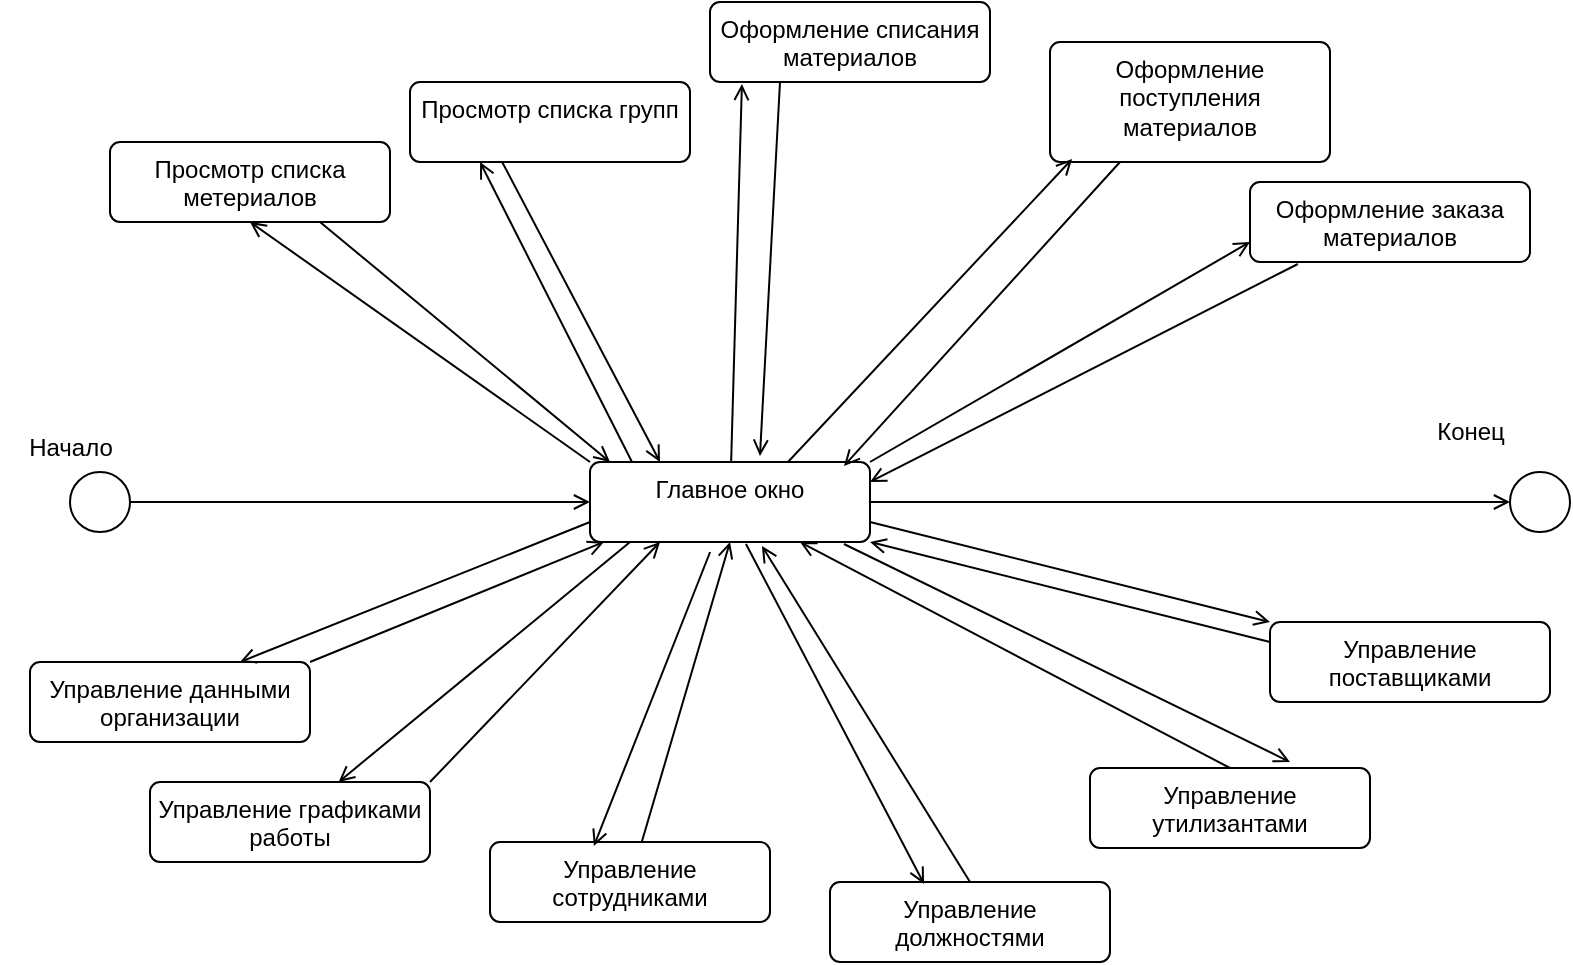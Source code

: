 <mxfile version="22.1.7" type="google">
  <diagram name="Страница — 1" id="HsLq53zubuRbjot5mAAJ">
    <mxGraphModel grid="1" page="1" gridSize="10" guides="1" tooltips="1" connect="1" arrows="1" fold="1" pageScale="1" pageWidth="1169" pageHeight="826" math="0" shadow="0">
      <root>
        <mxCell id="0" />
        <mxCell id="1" parent="0" />
        <mxCell id="5y0a2fpjLMVxcu59K-3s-2" value="" style="ellipse;html=1;" vertex="1" parent="1">
          <mxGeometry x="40" y="265" width="30" height="30" as="geometry" />
        </mxCell>
        <mxCell id="5y0a2fpjLMVxcu59K-3s-3" value="" style="endArrow=open;html=1;rounded=0;align=center;verticalAlign=top;endFill=0;labelBackgroundColor=none;endSize=6;entryX=0;entryY=0.5;entryDx=0;entryDy=0;" edge="1" parent="1" source="5y0a2fpjLMVxcu59K-3s-2" target="5y0a2fpjLMVxcu59K-3s-7">
          <mxGeometry relative="1" as="geometry">
            <mxPoint x="135" y="255" as="targetPoint" />
          </mxGeometry>
        </mxCell>
        <mxCell id="5y0a2fpjLMVxcu59K-3s-5" value="" style="ellipse;html=1;" vertex="1" parent="1">
          <mxGeometry x="760" y="265" width="30" height="30" as="geometry" />
        </mxCell>
        <mxCell id="5y0a2fpjLMVxcu59K-3s-6" value="" style="endArrow=open;html=1;rounded=0;align=center;verticalAlign=top;endFill=0;labelBackgroundColor=none;endSize=6;exitX=1;exitY=0.5;exitDx=0;exitDy=0;" edge="1" parent="1" source="5y0a2fpjLMVxcu59K-3s-7" target="5y0a2fpjLMVxcu59K-3s-5">
          <mxGeometry relative="1" as="geometry">
            <mxPoint x="720" y="235" as="sourcePoint" />
          </mxGeometry>
        </mxCell>
        <mxCell id="5y0a2fpjLMVxcu59K-3s-7" value="Главное окно" style="html=1;align=center;verticalAlign=top;rounded=1;absoluteArcSize=1;arcSize=10;dashed=0;whiteSpace=wrap;" vertex="1" parent="1">
          <mxGeometry x="300" y="260" width="140" height="40" as="geometry" />
        </mxCell>
        <mxCell id="5y0a2fpjLMVxcu59K-3s-9" value="Управление утилизантами" style="html=1;align=center;verticalAlign=top;rounded=1;absoluteArcSize=1;arcSize=10;dashed=0;whiteSpace=wrap;" vertex="1" parent="1">
          <mxGeometry x="550" y="413" width="140" height="40" as="geometry" />
        </mxCell>
        <mxCell id="5y0a2fpjLMVxcu59K-3s-15" value="Оформление заказа материалов" style="html=1;align=center;verticalAlign=top;rounded=1;absoluteArcSize=1;arcSize=10;dashed=0;whiteSpace=wrap;" vertex="1" parent="1">
          <mxGeometry x="630" y="120" width="140" height="40" as="geometry" />
        </mxCell>
        <mxCell id="5y0a2fpjLMVxcu59K-3s-16" value="Оформление поступления материалов" style="html=1;align=center;verticalAlign=top;rounded=1;absoluteArcSize=1;arcSize=10;dashed=0;whiteSpace=wrap;" vertex="1" parent="1">
          <mxGeometry x="530" y="50" width="140" height="60" as="geometry" />
        </mxCell>
        <mxCell id="5y0a2fpjLMVxcu59K-3s-17" value="Оформление списания материалов" style="html=1;align=center;verticalAlign=top;rounded=1;absoluteArcSize=1;arcSize=10;dashed=0;whiteSpace=wrap;" vertex="1" parent="1">
          <mxGeometry x="360" y="30" width="140" height="40" as="geometry" />
        </mxCell>
        <mxCell id="5y0a2fpjLMVxcu59K-3s-18" value="Просмотр списка групп" style="html=1;align=center;verticalAlign=top;rounded=1;absoluteArcSize=1;arcSize=10;dashed=0;whiteSpace=wrap;" vertex="1" parent="1">
          <mxGeometry x="210" y="70" width="140" height="40" as="geometry" />
        </mxCell>
        <mxCell id="5y0a2fpjLMVxcu59K-3s-19" value="Просмотр списка метериалов" style="html=1;align=center;verticalAlign=top;rounded=1;absoluteArcSize=1;arcSize=10;dashed=0;whiteSpace=wrap;" vertex="1" parent="1">
          <mxGeometry x="60" y="100" width="140" height="40" as="geometry" />
        </mxCell>
        <mxCell id="5y0a2fpjLMVxcu59K-3s-20" value="Управление поставщиками" style="html=1;align=center;verticalAlign=top;rounded=1;absoluteArcSize=1;arcSize=10;dashed=0;whiteSpace=wrap;" vertex="1" parent="1">
          <mxGeometry x="640" y="340" width="140" height="40" as="geometry" />
        </mxCell>
        <mxCell id="5y0a2fpjLMVxcu59K-3s-21" value="Управление должностями" style="html=1;align=center;verticalAlign=top;rounded=1;absoluteArcSize=1;arcSize=10;dashed=0;whiteSpace=wrap;" vertex="1" parent="1">
          <mxGeometry x="420" y="470" width="140" height="40" as="geometry" />
        </mxCell>
        <mxCell id="5y0a2fpjLMVxcu59K-3s-22" value="Управление сотрудниками" style="html=1;align=center;verticalAlign=top;rounded=1;absoluteArcSize=1;arcSize=10;dashed=0;whiteSpace=wrap;" vertex="1" parent="1">
          <mxGeometry x="250" y="450" width="140" height="40" as="geometry" />
        </mxCell>
        <mxCell id="5y0a2fpjLMVxcu59K-3s-23" value="Управление графиками работы" style="html=1;align=center;verticalAlign=top;rounded=1;absoluteArcSize=1;arcSize=10;dashed=0;whiteSpace=wrap;" vertex="1" parent="1">
          <mxGeometry x="80" y="420" width="140" height="40" as="geometry" />
        </mxCell>
        <mxCell id="5y0a2fpjLMVxcu59K-3s-24" value="Управление данными организации" style="html=1;align=center;verticalAlign=top;rounded=1;absoluteArcSize=1;arcSize=10;dashed=0;whiteSpace=wrap;" vertex="1" parent="1">
          <mxGeometry x="20" y="360" width="140" height="40" as="geometry" />
        </mxCell>
        <mxCell id="5y0a2fpjLMVxcu59K-3s-25" value="" style="endArrow=open;html=1;rounded=0;align=center;verticalAlign=top;endFill=0;labelBackgroundColor=none;endSize=6;entryX=0.25;entryY=1;entryDx=0;entryDy=0;exitX=0.15;exitY=0;exitDx=0;exitDy=0;exitPerimeter=0;" edge="1" parent="1" source="5y0a2fpjLMVxcu59K-3s-7" target="5y0a2fpjLMVxcu59K-3s-18">
          <mxGeometry relative="1" as="geometry">
            <mxPoint x="212.5" y="120" as="targetPoint" />
            <mxPoint x="417.5" y="240" as="sourcePoint" />
          </mxGeometry>
        </mxCell>
        <mxCell id="5y0a2fpjLMVxcu59K-3s-27" value="" style="endArrow=open;html=1;rounded=0;align=center;verticalAlign=top;endFill=0;labelBackgroundColor=none;endSize=6;entryX=0.5;entryY=1;entryDx=0;entryDy=0;exitX=0;exitY=0;exitDx=0;exitDy=0;" edge="1" parent="1" source="5y0a2fpjLMVxcu59K-3s-7" target="5y0a2fpjLMVxcu59K-3s-19">
          <mxGeometry relative="1" as="geometry">
            <mxPoint x="100" y="160" as="targetPoint" />
            <mxPoint x="305" y="280" as="sourcePoint" />
            <Array as="points" />
          </mxGeometry>
        </mxCell>
        <mxCell id="5y0a2fpjLMVxcu59K-3s-28" value="" style="endArrow=open;html=1;rounded=0;align=center;verticalAlign=top;endFill=0;labelBackgroundColor=none;endSize=6;entryX=0.114;entryY=1.025;entryDx=0;entryDy=0;entryPerimeter=0;" edge="1" parent="1" source="5y0a2fpjLMVxcu59K-3s-7" target="5y0a2fpjLMVxcu59K-3s-17">
          <mxGeometry relative="1" as="geometry">
            <mxPoint x="241" y="124" as="targetPoint" />
            <mxPoint x="331" y="270" as="sourcePoint" />
          </mxGeometry>
        </mxCell>
        <mxCell id="5y0a2fpjLMVxcu59K-3s-29" value="" style="endArrow=open;html=1;rounded=0;align=center;verticalAlign=top;endFill=0;labelBackgroundColor=none;endSize=6;entryX=0.079;entryY=0.975;entryDx=0;entryDy=0;entryPerimeter=0;exitX=0.707;exitY=0;exitDx=0;exitDy=0;exitPerimeter=0;" edge="1" parent="1" source="5y0a2fpjLMVxcu59K-3s-7" target="5y0a2fpjLMVxcu59K-3s-16">
          <mxGeometry relative="1" as="geometry">
            <mxPoint x="386" y="81" as="targetPoint" />
            <mxPoint x="381" y="270" as="sourcePoint" />
          </mxGeometry>
        </mxCell>
        <mxCell id="5y0a2fpjLMVxcu59K-3s-30" value="" style="endArrow=open;html=1;rounded=0;align=center;verticalAlign=top;endFill=0;labelBackgroundColor=none;endSize=6;entryX=0;entryY=0.75;entryDx=0;entryDy=0;exitX=1;exitY=0;exitDx=0;exitDy=0;" edge="1" parent="1" source="5y0a2fpjLMVxcu59K-3s-7" target="5y0a2fpjLMVxcu59K-3s-15">
          <mxGeometry relative="1" as="geometry">
            <mxPoint x="551" y="119" as="targetPoint" />
            <mxPoint x="406" y="265" as="sourcePoint" />
          </mxGeometry>
        </mxCell>
        <mxCell id="5y0a2fpjLMVxcu59K-3s-31" value="" style="endArrow=open;html=1;rounded=0;align=center;verticalAlign=top;endFill=0;labelBackgroundColor=none;endSize=6;entryX=1;entryY=1;entryDx=0;entryDy=0;exitX=0;exitY=0.25;exitDx=0;exitDy=0;" edge="1" parent="1" source="5y0a2fpjLMVxcu59K-3s-20" target="5y0a2fpjLMVxcu59K-3s-7">
          <mxGeometry relative="1" as="geometry">
            <mxPoint x="420" y="280" as="targetPoint" />
            <mxPoint x="631" y="397" as="sourcePoint" />
            <Array as="points" />
          </mxGeometry>
        </mxCell>
        <mxCell id="5y0a2fpjLMVxcu59K-3s-32" value="" style="endArrow=open;html=1;rounded=0;align=center;verticalAlign=top;endFill=0;labelBackgroundColor=none;endSize=6;entryX=0.75;entryY=1;entryDx=0;entryDy=0;exitX=0.5;exitY=0;exitDx=0;exitDy=0;" edge="1" parent="1" source="5y0a2fpjLMVxcu59K-3s-9" target="5y0a2fpjLMVxcu59K-3s-7">
          <mxGeometry relative="1" as="geometry">
            <mxPoint x="450" y="310" as="targetPoint" />
            <mxPoint x="650" y="360" as="sourcePoint" />
            <Array as="points" />
          </mxGeometry>
        </mxCell>
        <mxCell id="5y0a2fpjLMVxcu59K-3s-33" value="" style="endArrow=open;html=1;rounded=0;align=center;verticalAlign=top;endFill=0;labelBackgroundColor=none;endSize=6;entryX=0.614;entryY=1.05;entryDx=0;entryDy=0;exitX=0.5;exitY=0;exitDx=0;exitDy=0;entryPerimeter=0;" edge="1" parent="1" source="5y0a2fpjLMVxcu59K-3s-21" target="5y0a2fpjLMVxcu59K-3s-7">
          <mxGeometry relative="1" as="geometry">
            <mxPoint x="415" y="310" as="targetPoint" />
            <mxPoint x="630" y="423" as="sourcePoint" />
            <Array as="points" />
          </mxGeometry>
        </mxCell>
        <mxCell id="5y0a2fpjLMVxcu59K-3s-34" value="" style="endArrow=open;html=1;rounded=0;align=center;verticalAlign=top;endFill=0;labelBackgroundColor=none;endSize=6;entryX=0.5;entryY=1;entryDx=0;entryDy=0;" edge="1" parent="1" source="5y0a2fpjLMVxcu59K-3s-22" target="5y0a2fpjLMVxcu59K-3s-7">
          <mxGeometry relative="1" as="geometry">
            <mxPoint x="396" y="312" as="targetPoint" />
            <mxPoint x="500" y="480" as="sourcePoint" />
            <Array as="points" />
          </mxGeometry>
        </mxCell>
        <mxCell id="5y0a2fpjLMVxcu59K-3s-35" value="" style="endArrow=open;html=1;rounded=0;align=center;verticalAlign=top;endFill=0;labelBackgroundColor=none;endSize=6;entryX=0.25;entryY=1;entryDx=0;entryDy=0;exitX=1;exitY=0;exitDx=0;exitDy=0;" edge="1" parent="1" source="5y0a2fpjLMVxcu59K-3s-23" target="5y0a2fpjLMVxcu59K-3s-7">
          <mxGeometry relative="1" as="geometry">
            <mxPoint x="380" y="310" as="targetPoint" />
            <mxPoint x="336" y="460" as="sourcePoint" />
            <Array as="points" />
          </mxGeometry>
        </mxCell>
        <mxCell id="5y0a2fpjLMVxcu59K-3s-36" value="" style="endArrow=open;html=1;rounded=0;align=center;verticalAlign=top;endFill=0;labelBackgroundColor=none;endSize=6;entryX=0.05;entryY=1;entryDx=0;entryDy=0;exitX=1;exitY=0;exitDx=0;exitDy=0;entryPerimeter=0;" edge="1" parent="1" source="5y0a2fpjLMVxcu59K-3s-24" target="5y0a2fpjLMVxcu59K-3s-7">
          <mxGeometry relative="1" as="geometry">
            <mxPoint x="345" y="310" as="targetPoint" />
            <mxPoint x="230" y="430" as="sourcePoint" />
            <Array as="points" />
          </mxGeometry>
        </mxCell>
        <mxCell id="5y0a2fpjLMVxcu59K-3s-37" value="" style="endArrow=open;html=1;rounded=0;align=center;verticalAlign=top;endFill=0;labelBackgroundColor=none;endSize=6;exitX=0.75;exitY=1;exitDx=0;exitDy=0;" edge="1" parent="1" source="5y0a2fpjLMVxcu59K-3s-19">
          <mxGeometry relative="1" as="geometry">
            <mxPoint x="310" y="260" as="targetPoint" />
            <mxPoint x="360" y="165" as="sourcePoint" />
            <Array as="points" />
          </mxGeometry>
        </mxCell>
        <mxCell id="5y0a2fpjLMVxcu59K-3s-38" value="" style="endArrow=open;html=1;rounded=0;align=center;verticalAlign=top;endFill=0;labelBackgroundColor=none;endSize=6;exitX=0.329;exitY=1;exitDx=0;exitDy=0;entryX=0.25;entryY=0;entryDx=0;entryDy=0;exitPerimeter=0;" edge="1" parent="1" source="5y0a2fpjLMVxcu59K-3s-18" target="5y0a2fpjLMVxcu59K-3s-7">
          <mxGeometry relative="1" as="geometry">
            <mxPoint x="325" y="273" as="targetPoint" />
            <mxPoint x="175" y="150" as="sourcePoint" />
            <Array as="points" />
          </mxGeometry>
        </mxCell>
        <mxCell id="5y0a2fpjLMVxcu59K-3s-39" value="" style="endArrow=open;html=1;rounded=0;align=center;verticalAlign=top;endFill=0;labelBackgroundColor=none;endSize=6;exitX=0.25;exitY=1;exitDx=0;exitDy=0;entryX=0.607;entryY=-0.075;entryDx=0;entryDy=0;entryPerimeter=0;" edge="1" parent="1" source="5y0a2fpjLMVxcu59K-3s-17" target="5y0a2fpjLMVxcu59K-3s-7">
          <mxGeometry relative="1" as="geometry">
            <mxPoint x="345" y="270" as="targetPoint" />
            <mxPoint x="266" y="120" as="sourcePoint" />
            <Array as="points" />
          </mxGeometry>
        </mxCell>
        <mxCell id="5y0a2fpjLMVxcu59K-3s-40" value="" style="endArrow=open;html=1;rounded=0;align=center;verticalAlign=top;endFill=0;labelBackgroundColor=none;endSize=6;exitX=0.25;exitY=1;exitDx=0;exitDy=0;entryX=0.907;entryY=0.05;entryDx=0;entryDy=0;entryPerimeter=0;" edge="1" parent="1" source="5y0a2fpjLMVxcu59K-3s-16" target="5y0a2fpjLMVxcu59K-3s-7">
          <mxGeometry relative="1" as="geometry">
            <mxPoint x="395" y="267" as="targetPoint" />
            <mxPoint x="405" y="80" as="sourcePoint" />
            <Array as="points" />
          </mxGeometry>
        </mxCell>
        <mxCell id="5y0a2fpjLMVxcu59K-3s-41" value="" style="endArrow=open;html=1;rounded=0;align=center;verticalAlign=top;endFill=0;labelBackgroundColor=none;endSize=6;exitX=0.171;exitY=1.025;exitDx=0;exitDy=0;exitPerimeter=0;" edge="1" parent="1" source="5y0a2fpjLMVxcu59K-3s-15">
          <mxGeometry relative="1" as="geometry">
            <mxPoint x="440" y="270" as="targetPoint" />
            <mxPoint x="575" y="120" as="sourcePoint" />
            <Array as="points" />
          </mxGeometry>
        </mxCell>
        <mxCell id="5y0a2fpjLMVxcu59K-3s-42" value="" style="endArrow=open;html=1;rounded=0;align=center;verticalAlign=top;endFill=0;labelBackgroundColor=none;endSize=6;exitX=0.557;exitY=1.025;exitDx=0;exitDy=0;entryX=0.336;entryY=0.025;entryDx=0;entryDy=0;exitPerimeter=0;entryPerimeter=0;" edge="1" parent="1" source="5y0a2fpjLMVxcu59K-3s-7" target="5y0a2fpjLMVxcu59K-3s-21">
          <mxGeometry relative="1" as="geometry">
            <mxPoint x="459" y="460" as="targetPoint" />
            <mxPoint x="380" y="310" as="sourcePoint" />
            <Array as="points" />
          </mxGeometry>
        </mxCell>
        <mxCell id="5y0a2fpjLMVxcu59K-3s-43" value="" style="endArrow=open;html=1;rounded=0;align=center;verticalAlign=top;endFill=0;labelBackgroundColor=none;endSize=6;exitX=0.429;exitY=1.125;exitDx=0;exitDy=0;exitPerimeter=0;entryX=0.371;entryY=0.05;entryDx=0;entryDy=0;entryPerimeter=0;" edge="1" parent="1" source="5y0a2fpjLMVxcu59K-3s-7" target="5y0a2fpjLMVxcu59K-3s-22">
          <mxGeometry relative="1" as="geometry">
            <mxPoint x="477" y="481" as="targetPoint" />
            <mxPoint x="388" y="311" as="sourcePoint" />
            <Array as="points" />
          </mxGeometry>
        </mxCell>
        <mxCell id="5y0a2fpjLMVxcu59K-3s-44" value="" style="endArrow=open;html=1;rounded=0;align=center;verticalAlign=top;endFill=0;labelBackgroundColor=none;endSize=6;exitX=0.143;exitY=1;exitDx=0;exitDy=0;exitPerimeter=0;" edge="1" parent="1" source="5y0a2fpjLMVxcu59K-3s-7" target="5y0a2fpjLMVxcu59K-3s-23">
          <mxGeometry relative="1" as="geometry">
            <mxPoint x="312" y="462" as="targetPoint" />
            <mxPoint x="370" y="315" as="sourcePoint" />
            <Array as="points" />
          </mxGeometry>
        </mxCell>
        <mxCell id="5y0a2fpjLMVxcu59K-3s-45" value="" style="endArrow=open;html=1;rounded=0;align=center;verticalAlign=top;endFill=0;labelBackgroundColor=none;endSize=6;exitX=0;exitY=0.75;exitDx=0;exitDy=0;entryX=0.75;entryY=0;entryDx=0;entryDy=0;" edge="1" parent="1" source="5y0a2fpjLMVxcu59K-3s-7" target="5y0a2fpjLMVxcu59K-3s-24">
          <mxGeometry relative="1" as="geometry">
            <mxPoint x="184" y="430" as="targetPoint" />
            <mxPoint x="330" y="310" as="sourcePoint" />
            <Array as="points" />
          </mxGeometry>
        </mxCell>
        <mxCell id="5y0a2fpjLMVxcu59K-3s-46" value="" style="endArrow=open;html=1;rounded=0;align=center;verticalAlign=top;endFill=0;labelBackgroundColor=none;endSize=6;exitX=1;exitY=0.75;exitDx=0;exitDy=0;entryX=0;entryY=0;entryDx=0;entryDy=0;" edge="1" parent="1" source="5y0a2fpjLMVxcu59K-3s-7" target="5y0a2fpjLMVxcu59K-3s-20">
          <mxGeometry relative="1" as="geometry">
            <mxPoint x="125" y="360" as="targetPoint" />
            <mxPoint x="310" y="300" as="sourcePoint" />
            <Array as="points" />
          </mxGeometry>
        </mxCell>
        <mxCell id="5y0a2fpjLMVxcu59K-3s-47" value="" style="endArrow=open;html=1;rounded=0;align=center;verticalAlign=top;endFill=0;labelBackgroundColor=none;endSize=6;exitX=0.907;exitY=1.025;exitDx=0;exitDy=0;exitPerimeter=0;" edge="1" parent="1" source="5y0a2fpjLMVxcu59K-3s-7">
          <mxGeometry relative="1" as="geometry">
            <mxPoint x="650" y="410" as="targetPoint" />
            <mxPoint x="450" y="300" as="sourcePoint" />
            <Array as="points" />
          </mxGeometry>
        </mxCell>
        <mxCell id="5y0a2fpjLMVxcu59K-3s-48" value="Начало" style="text;html=1;align=center;verticalAlign=middle;resizable=0;points=[];autosize=1;strokeColor=none;fillColor=none;" vertex="1" parent="1">
          <mxGeometry x="5" y="238" width="70" height="30" as="geometry" />
        </mxCell>
        <mxCell id="5y0a2fpjLMVxcu59K-3s-50" value="Конец" style="text;html=1;align=center;verticalAlign=middle;resizable=0;points=[];autosize=1;strokeColor=none;fillColor=none;" vertex="1" parent="1">
          <mxGeometry x="710" y="230" width="60" height="30" as="geometry" />
        </mxCell>
      </root>
    </mxGraphModel>
  </diagram>
</mxfile>
